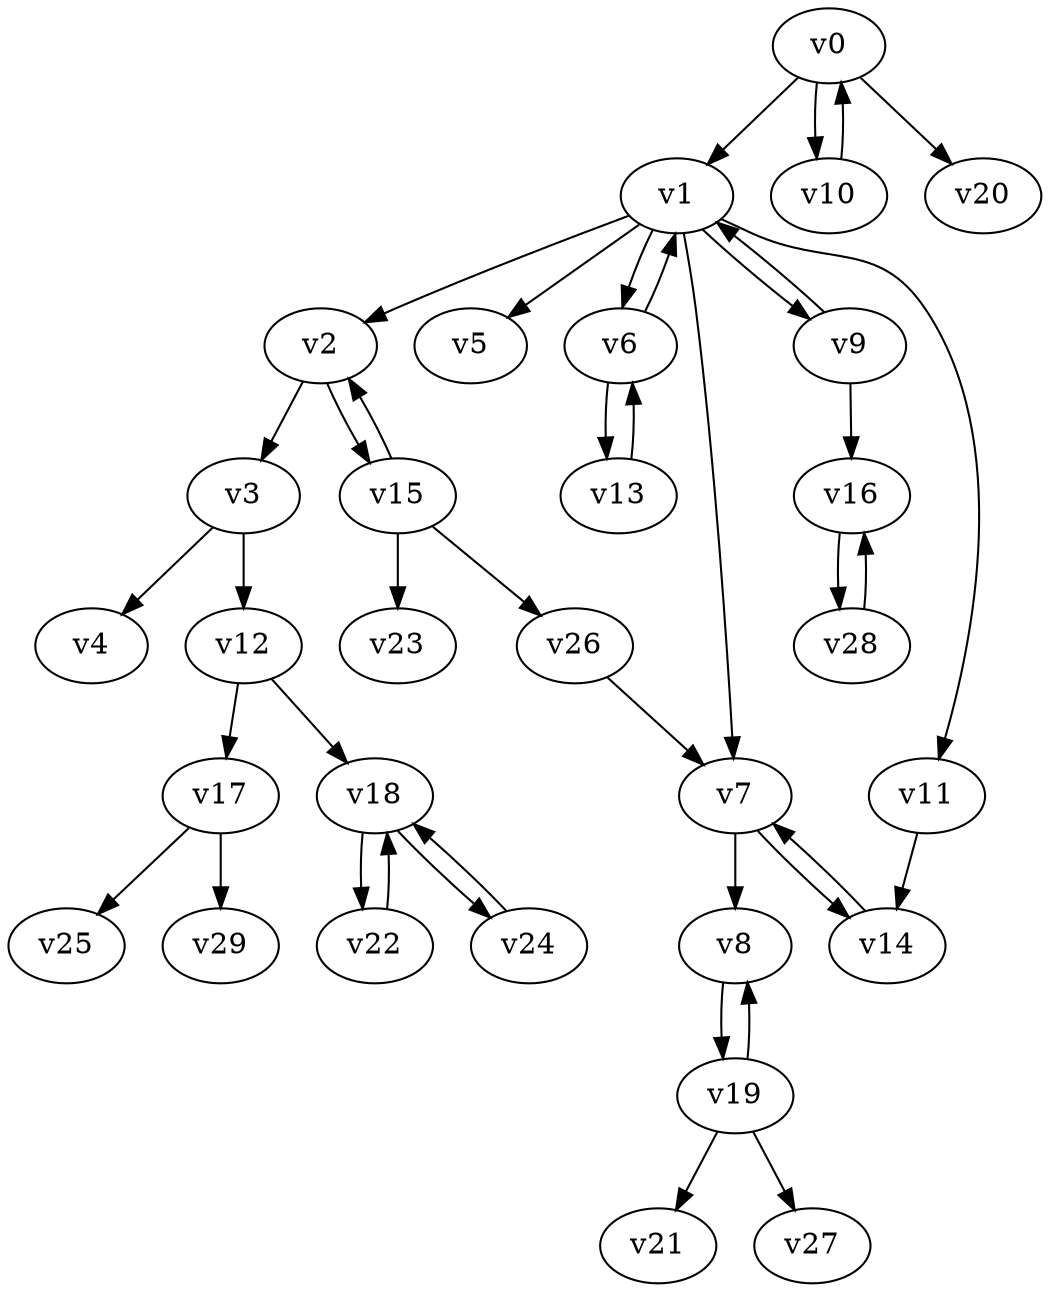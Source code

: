 digraph test043 {
    v0 [name="v0", player=0, weight=2];
    v1 [name="v1", player=1, weight=18];
    v2 [name="v2", player=0, weight=9];
    v3 [name="v3", player=1, weight=8];
    v4 [name="v4", player=0, weight=12];
    v5 [name="v5", player=1, weight=8];
    v6 [name="v6", player=0, weight=4];
    v7 [name="v7", player=1, weight=0];
    v8 [name="v8", player=0, weight=8];
    v9 [name="v9", player=1, weight=15];
    v10 [name="v10", player=0, weight=6];
    v11 [name="v11", player=1, weight=14];
    v12 [name="v12", player=0, weight=4];
    v13 [name="v13", player=1, weight=16];
    v14 [name="v14", player=0, weight=15];
    v15 [name="v15", player=1, weight=3];
    v16 [name="v16", player=0, weight=4];
    v17 [name="v17", player=1, weight=-1];
    v18 [name="v18", player=0, weight=3];
    v19 [name="v19", player=1, weight=5];
    v20 [name="v20", player=0, weight=1];
    v21 [name="v21", player=1, weight=4];
    v22 [name="v22", player=0, weight=6];
    v23 [name="v23", player=1, weight=4];
    v24 [name="v24", player=0, weight=5];
    v25 [name="v25", player=1, weight=-1];
    v26 [name="v26", player=0, weight=8];
    v27 [name="v27", player=1, weight=12];
    v28 [name="v28", player=0, weight=6];
    v29 [name="v29", player=1, weight=9];
    v0 -> v1;
    v1 -> v2;
    v2 -> v3;
    v3 -> v4;
    v1 -> v5;
    v1 -> v6;
    v6 -> v1;
    v1 -> v7;
    v7 -> v8;
    v1 -> v9;
    v9 -> v1;
    v0 -> v10;
    v10 -> v0;
    v1 -> v11;
    v3 -> v12;
    v6 -> v13;
    v13 -> v6;
    v7 -> v14;
    v14 -> v7;
    v2 -> v15;
    v15 -> v2;
    v9 -> v16;
    v12 -> v17;
    v12 -> v18;
    v8 -> v19;
    v19 -> v8;
    v0 -> v20;
    v19 -> v21;
    v18 -> v22;
    v22 -> v18;
    v15 -> v23;
    v18 -> v24;
    v24 -> v18;
    v17 -> v25;
    v15 -> v26;
    v19 -> v27;
    v16 -> v28;
    v28 -> v16;
    v17 -> v29;
    v26 -> v7;
    v11 -> v14;
}
